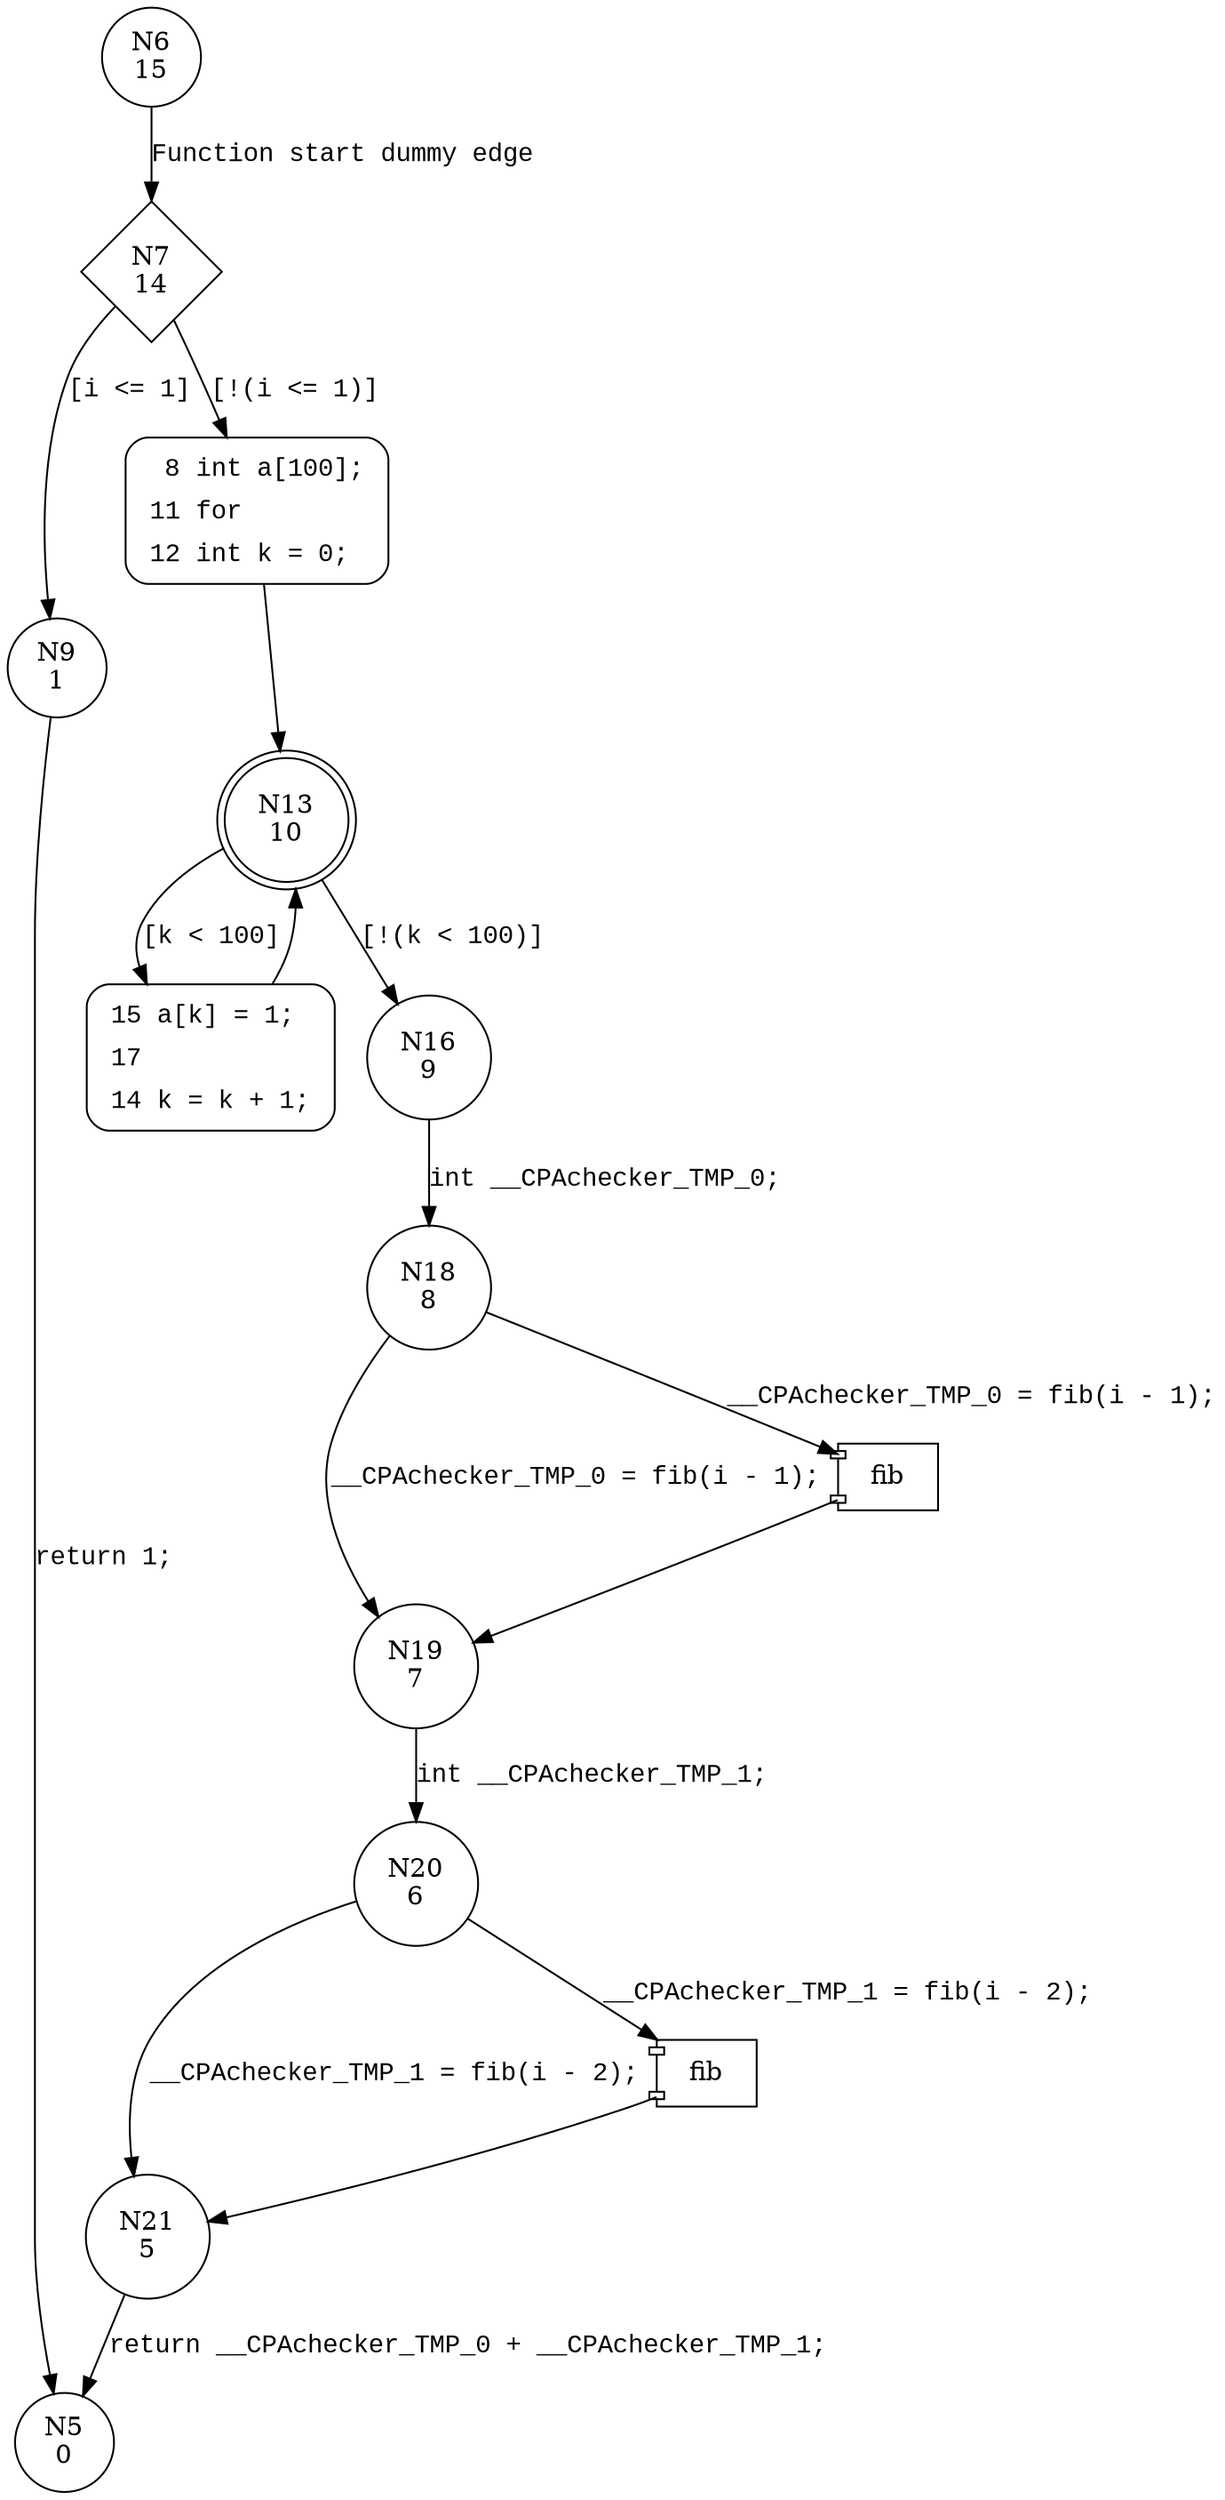 digraph fib {
6 [shape="circle" label="N6\n15"]
7 [shape="diamond" label="N7\n14"]
9 [shape="circle" label="N9\n1"]
8 [shape="circle" label="N8\n13"]
13 [shape="doublecircle" label="N13\n10"]
15 [shape="circle" label="N15\n4"]
16 [shape="circle" label="N16\n9"]
18 [shape="circle" label="N18\n8"]
19 [shape="circle" label="N19\n7"]
20 [shape="circle" label="N20\n6"]
21 [shape="circle" label="N21\n5"]
5 [shape="circle" label="N5\n0"]
8 [style="filled,bold" penwidth="1" fillcolor="white" fontname="Courier New" shape="Mrecord" label=<<table border="0" cellborder="0" cellpadding="3" bgcolor="white"><tr><td align="right">8</td><td align="left">int a[100];</td></tr><tr><td align="right">11</td><td align="left">for</td></tr><tr><td align="right">12</td><td align="left">int k = 0;</td></tr></table>>]
8 -> 13[label=""]
15 [style="filled,bold" penwidth="1" fillcolor="white" fontname="Courier New" shape="Mrecord" label=<<table border="0" cellborder="0" cellpadding="3" bgcolor="white"><tr><td align="right">15</td><td align="left">a[k] = 1;</td></tr><tr><td align="right">17</td><td align="left"></td></tr><tr><td align="right">14</td><td align="left">k = k + 1;</td></tr></table>>]
15 -> 13[label=""]
6 -> 7 [label="Function start dummy edge" fontname="Courier New"]
7 -> 9 [label="[i <= 1]" fontname="Courier New"]
7 -> 8 [label="[!(i <= 1)]" fontname="Courier New"]
13 -> 15 [label="[k < 100]" fontname="Courier New"]
13 -> 16 [label="[!(k < 100)]" fontname="Courier New"]
100002 [shape="component" label="fib"]
18 -> 100002 [label="__CPAchecker_TMP_0 = fib(i - 1);" fontname="Courier New"]
100002 -> 19 [label="" fontname="Courier New"]
18 -> 19 [label="__CPAchecker_TMP_0 = fib(i - 1);" fontname="Courier New"]
19 -> 20 [label="int __CPAchecker_TMP_1;" fontname="Courier New"]
100003 [shape="component" label="fib"]
20 -> 100003 [label="__CPAchecker_TMP_1 = fib(i - 2);" fontname="Courier New"]
100003 -> 21 [label="" fontname="Courier New"]
20 -> 21 [label="__CPAchecker_TMP_1 = fib(i - 2);" fontname="Courier New"]
21 -> 5 [label="return __CPAchecker_TMP_0 + __CPAchecker_TMP_1;" fontname="Courier New"]
9 -> 5 [label="return 1;" fontname="Courier New"]
16 -> 18 [label="int __CPAchecker_TMP_0;" fontname="Courier New"]
}
